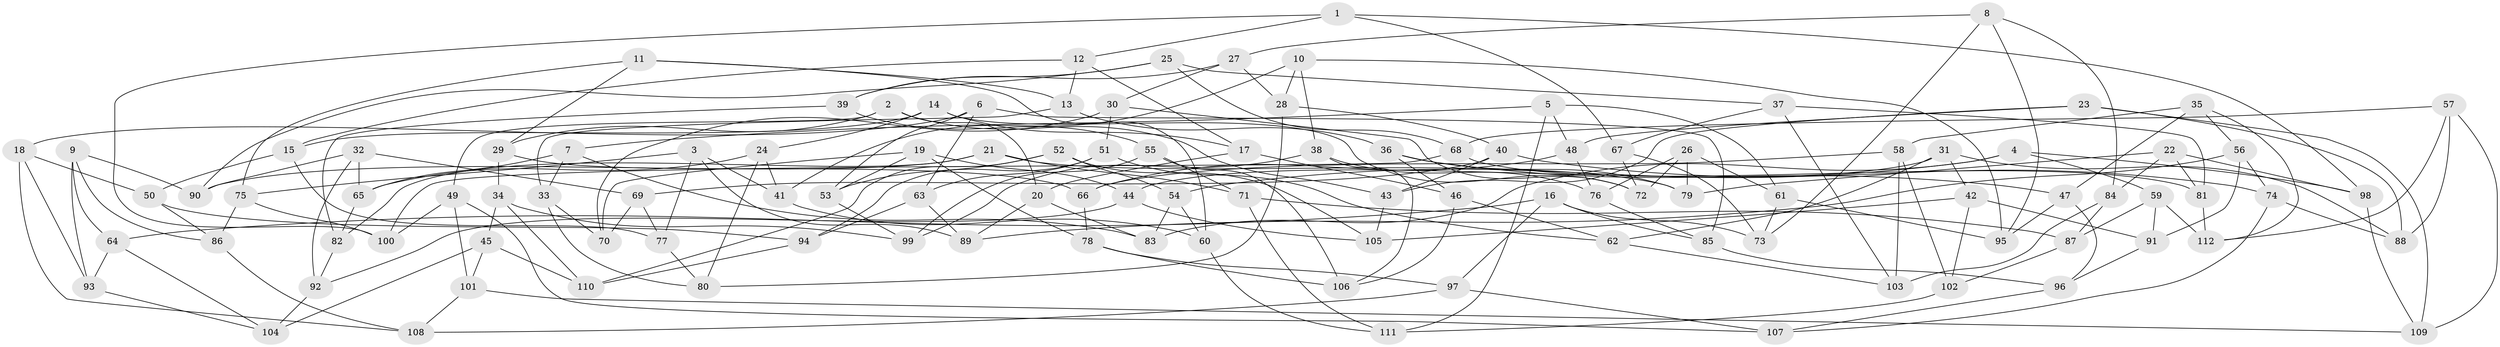 // Generated by graph-tools (version 1.1) at 2025/16/03/09/25 04:16:41]
// undirected, 112 vertices, 224 edges
graph export_dot {
graph [start="1"]
  node [color=gray90,style=filled];
  1;
  2;
  3;
  4;
  5;
  6;
  7;
  8;
  9;
  10;
  11;
  12;
  13;
  14;
  15;
  16;
  17;
  18;
  19;
  20;
  21;
  22;
  23;
  24;
  25;
  26;
  27;
  28;
  29;
  30;
  31;
  32;
  33;
  34;
  35;
  36;
  37;
  38;
  39;
  40;
  41;
  42;
  43;
  44;
  45;
  46;
  47;
  48;
  49;
  50;
  51;
  52;
  53;
  54;
  55;
  56;
  57;
  58;
  59;
  60;
  61;
  62;
  63;
  64;
  65;
  66;
  67;
  68;
  69;
  70;
  71;
  72;
  73;
  74;
  75;
  76;
  77;
  78;
  79;
  80;
  81;
  82;
  83;
  84;
  85;
  86;
  87;
  88;
  89;
  90;
  91;
  92;
  93;
  94;
  95;
  96;
  97;
  98;
  99;
  100;
  101;
  102;
  103;
  104;
  105;
  106;
  107;
  108;
  109;
  110;
  111;
  112;
  1 -- 12;
  1 -- 100;
  1 -- 67;
  1 -- 98;
  2 -- 49;
  2 -- 20;
  2 -- 43;
  2 -- 29;
  3 -- 89;
  3 -- 75;
  3 -- 77;
  3 -- 41;
  4 -- 54;
  4 -- 98;
  4 -- 59;
  4 -- 83;
  5 -- 61;
  5 -- 48;
  5 -- 111;
  5 -- 7;
  6 -- 85;
  6 -- 18;
  6 -- 53;
  6 -- 63;
  7 -- 33;
  7 -- 83;
  7 -- 65;
  8 -- 73;
  8 -- 95;
  8 -- 84;
  8 -- 27;
  9 -- 86;
  9 -- 90;
  9 -- 93;
  9 -- 64;
  10 -- 41;
  10 -- 95;
  10 -- 28;
  10 -- 38;
  11 -- 29;
  11 -- 60;
  11 -- 75;
  11 -- 13;
  12 -- 15;
  12 -- 17;
  12 -- 13;
  13 -- 33;
  13 -- 36;
  14 -- 15;
  14 -- 24;
  14 -- 17;
  14 -- 72;
  15 -- 50;
  15 -- 77;
  16 -- 73;
  16 -- 85;
  16 -- 64;
  16 -- 97;
  17 -- 20;
  17 -- 46;
  18 -- 50;
  18 -- 93;
  18 -- 108;
  19 -- 53;
  19 -- 44;
  19 -- 70;
  19 -- 78;
  20 -- 83;
  20 -- 89;
  21 -- 79;
  21 -- 90;
  21 -- 71;
  21 -- 82;
  22 -- 84;
  22 -- 98;
  22 -- 81;
  22 -- 79;
  23 -- 88;
  23 -- 48;
  23 -- 43;
  23 -- 109;
  24 -- 80;
  24 -- 65;
  24 -- 41;
  25 -- 37;
  25 -- 39;
  25 -- 90;
  25 -- 68;
  26 -- 72;
  26 -- 61;
  26 -- 76;
  26 -- 79;
  27 -- 28;
  27 -- 30;
  27 -- 39;
  28 -- 40;
  28 -- 80;
  29 -- 66;
  29 -- 34;
  30 -- 70;
  30 -- 51;
  30 -- 72;
  31 -- 44;
  31 -- 42;
  31 -- 88;
  31 -- 62;
  32 -- 65;
  32 -- 90;
  32 -- 69;
  32 -- 92;
  33 -- 80;
  33 -- 70;
  34 -- 45;
  34 -- 99;
  34 -- 110;
  35 -- 112;
  35 -- 56;
  35 -- 47;
  35 -- 58;
  36 -- 79;
  36 -- 46;
  36 -- 47;
  37 -- 103;
  37 -- 81;
  37 -- 67;
  38 -- 106;
  38 -- 76;
  38 -- 99;
  39 -- 82;
  39 -- 55;
  40 -- 69;
  40 -- 43;
  40 -- 74;
  41 -- 60;
  42 -- 105;
  42 -- 102;
  42 -- 91;
  43 -- 105;
  44 -- 92;
  44 -- 105;
  45 -- 110;
  45 -- 104;
  45 -- 101;
  46 -- 106;
  46 -- 62;
  47 -- 96;
  47 -- 95;
  48 -- 76;
  48 -- 66;
  49 -- 101;
  49 -- 100;
  49 -- 107;
  50 -- 86;
  50 -- 94;
  51 -- 63;
  51 -- 94;
  51 -- 62;
  52 -- 110;
  52 -- 105;
  52 -- 53;
  52 -- 54;
  53 -- 99;
  54 -- 60;
  54 -- 83;
  55 -- 106;
  55 -- 71;
  55 -- 99;
  56 -- 91;
  56 -- 74;
  56 -- 89;
  57 -- 109;
  57 -- 68;
  57 -- 88;
  57 -- 112;
  58 -- 66;
  58 -- 103;
  58 -- 102;
  59 -- 87;
  59 -- 112;
  59 -- 91;
  60 -- 111;
  61 -- 73;
  61 -- 95;
  62 -- 103;
  63 -- 94;
  63 -- 89;
  64 -- 104;
  64 -- 93;
  65 -- 82;
  66 -- 78;
  67 -- 73;
  67 -- 72;
  68 -- 100;
  68 -- 81;
  69 -- 77;
  69 -- 70;
  71 -- 87;
  71 -- 111;
  74 -- 88;
  74 -- 107;
  75 -- 86;
  75 -- 100;
  76 -- 85;
  77 -- 80;
  78 -- 106;
  78 -- 97;
  81 -- 112;
  82 -- 92;
  84 -- 103;
  84 -- 87;
  85 -- 96;
  86 -- 108;
  87 -- 102;
  91 -- 96;
  92 -- 104;
  93 -- 104;
  94 -- 110;
  96 -- 107;
  97 -- 107;
  97 -- 108;
  98 -- 109;
  101 -- 109;
  101 -- 108;
  102 -- 111;
}
